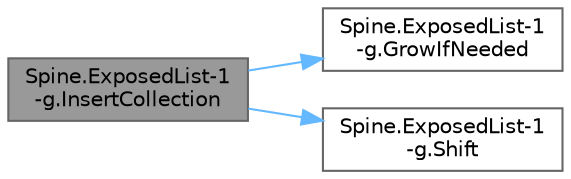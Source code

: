 digraph "Spine.ExposedList-1-g.InsertCollection"
{
 // LATEX_PDF_SIZE
  bgcolor="transparent";
  edge [fontname=Helvetica,fontsize=10,labelfontname=Helvetica,labelfontsize=10];
  node [fontname=Helvetica,fontsize=10,shape=box,height=0.2,width=0.4];
  rankdir="LR";
  Node1 [id="Node000001",label="Spine.ExposedList-1\l-g.InsertCollection",height=0.2,width=0.4,color="gray40", fillcolor="grey60", style="filled", fontcolor="black",tooltip=" "];
  Node1 -> Node2 [id="edge3_Node000001_Node000002",color="steelblue1",style="solid",tooltip=" "];
  Node2 [id="Node000002",label="Spine.ExposedList-1\l-g.GrowIfNeeded",height=0.2,width=0.4,color="grey40", fillcolor="white", style="filled",URL="$class_spine_1_1_exposed_list-1-g.html#a5f11b60d3d61d4c3cbe5a2107ddac6c3",tooltip=" "];
  Node1 -> Node3 [id="edge4_Node000001_Node000003",color="steelblue1",style="solid",tooltip=" "];
  Node3 [id="Node000003",label="Spine.ExposedList-1\l-g.Shift",height=0.2,width=0.4,color="grey40", fillcolor="white", style="filled",URL="$class_spine_1_1_exposed_list-1-g.html#ac0eb9a0def900653c0c6ba62475a2289",tooltip=" "];
}
